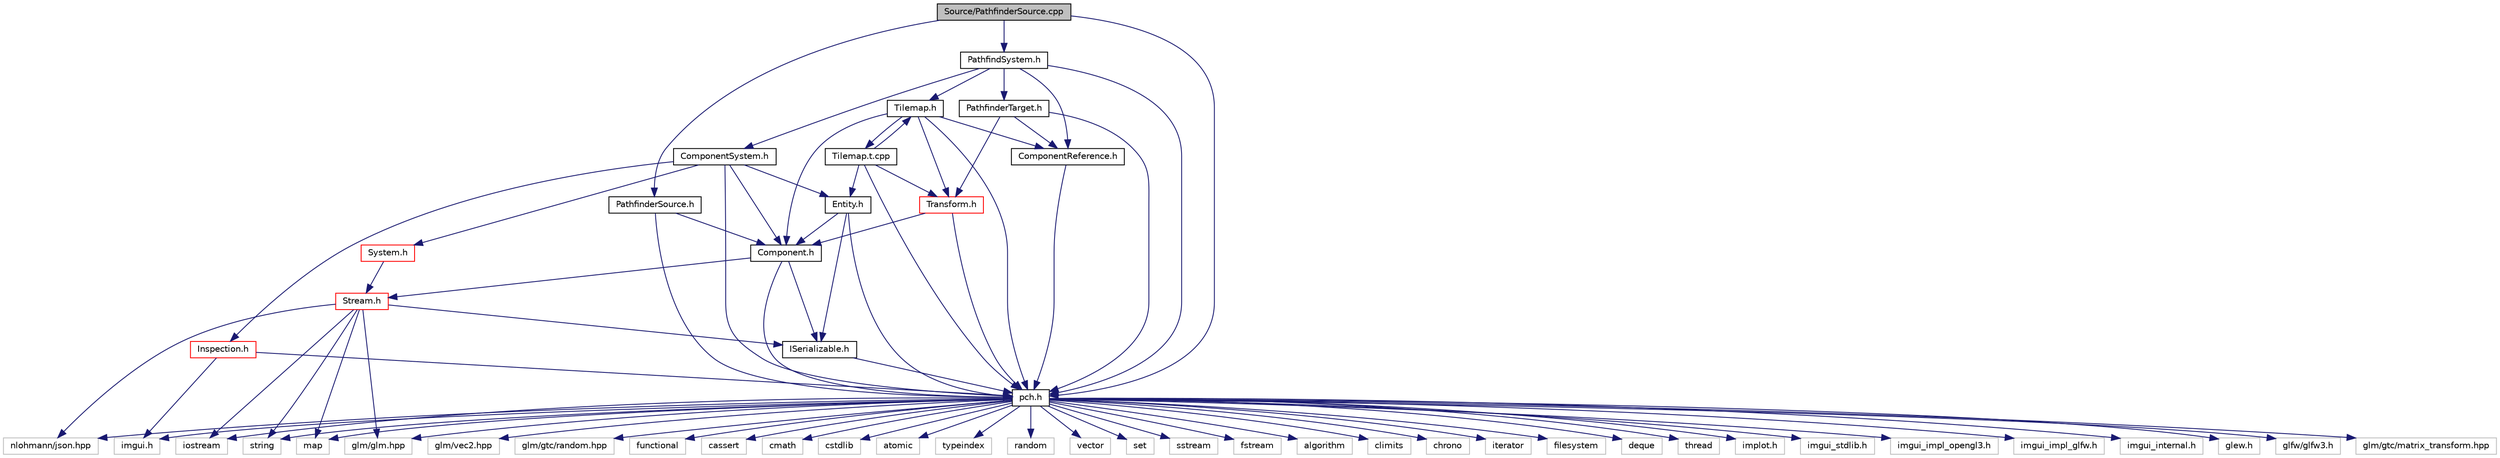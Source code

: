 digraph "Source/PathfinderSource.cpp"
{
 // LATEX_PDF_SIZE
  edge [fontname="Helvetica",fontsize="10",labelfontname="Helvetica",labelfontsize="10"];
  node [fontname="Helvetica",fontsize="10",shape=record];
  Node1 [label="Source/PathfinderSource.cpp",height=0.2,width=0.4,color="black", fillcolor="grey75", style="filled", fontcolor="black",tooltip="Defines parent entity as the map for pathfinding."];
  Node1 -> Node2 [color="midnightblue",fontsize="10",style="solid"];
  Node2 [label="pch.h",height=0.2,width=0.4,color="black", fillcolor="white", style="filled",URL="$pch_8h.html",tooltip="This is a precompiled header file."];
  Node2 -> Node3 [color="midnightblue",fontsize="10",style="solid"];
  Node3 [label="functional",height=0.2,width=0.4,color="grey75", fillcolor="white", style="filled",tooltip=" "];
  Node2 -> Node4 [color="midnightblue",fontsize="10",style="solid"];
  Node4 [label="iostream",height=0.2,width=0.4,color="grey75", fillcolor="white", style="filled",tooltip=" "];
  Node2 -> Node5 [color="midnightblue",fontsize="10",style="solid"];
  Node5 [label="cassert",height=0.2,width=0.4,color="grey75", fillcolor="white", style="filled",tooltip=" "];
  Node2 -> Node6 [color="midnightblue",fontsize="10",style="solid"];
  Node6 [label="cmath",height=0.2,width=0.4,color="grey75", fillcolor="white", style="filled",tooltip=" "];
  Node2 -> Node7 [color="midnightblue",fontsize="10",style="solid"];
  Node7 [label="cstdlib",height=0.2,width=0.4,color="grey75", fillcolor="white", style="filled",tooltip=" "];
  Node2 -> Node8 [color="midnightblue",fontsize="10",style="solid"];
  Node8 [label="atomic",height=0.2,width=0.4,color="grey75", fillcolor="white", style="filled",tooltip=" "];
  Node2 -> Node9 [color="midnightblue",fontsize="10",style="solid"];
  Node9 [label="typeindex",height=0.2,width=0.4,color="grey75", fillcolor="white", style="filled",tooltip=" "];
  Node2 -> Node10 [color="midnightblue",fontsize="10",style="solid"];
  Node10 [label="random",height=0.2,width=0.4,color="grey75", fillcolor="white", style="filled",tooltip=" "];
  Node2 -> Node11 [color="midnightblue",fontsize="10",style="solid"];
  Node11 [label="vector",height=0.2,width=0.4,color="grey75", fillcolor="white", style="filled",tooltip=" "];
  Node2 -> Node12 [color="midnightblue",fontsize="10",style="solid"];
  Node12 [label="string",height=0.2,width=0.4,color="grey75", fillcolor="white", style="filled",tooltip=" "];
  Node2 -> Node13 [color="midnightblue",fontsize="10",style="solid"];
  Node13 [label="map",height=0.2,width=0.4,color="grey75", fillcolor="white", style="filled",tooltip=" "];
  Node2 -> Node14 [color="midnightblue",fontsize="10",style="solid"];
  Node14 [label="set",height=0.2,width=0.4,color="grey75", fillcolor="white", style="filled",tooltip=" "];
  Node2 -> Node15 [color="midnightblue",fontsize="10",style="solid"];
  Node15 [label="sstream",height=0.2,width=0.4,color="grey75", fillcolor="white", style="filled",tooltip=" "];
  Node2 -> Node16 [color="midnightblue",fontsize="10",style="solid"];
  Node16 [label="fstream",height=0.2,width=0.4,color="grey75", fillcolor="white", style="filled",tooltip=" "];
  Node2 -> Node17 [color="midnightblue",fontsize="10",style="solid"];
  Node17 [label="algorithm",height=0.2,width=0.4,color="grey75", fillcolor="white", style="filled",tooltip=" "];
  Node2 -> Node18 [color="midnightblue",fontsize="10",style="solid"];
  Node18 [label="climits",height=0.2,width=0.4,color="grey75", fillcolor="white", style="filled",tooltip=" "];
  Node2 -> Node19 [color="midnightblue",fontsize="10",style="solid"];
  Node19 [label="chrono",height=0.2,width=0.4,color="grey75", fillcolor="white", style="filled",tooltip=" "];
  Node2 -> Node20 [color="midnightblue",fontsize="10",style="solid"];
  Node20 [label="iterator",height=0.2,width=0.4,color="grey75", fillcolor="white", style="filled",tooltip=" "];
  Node2 -> Node21 [color="midnightblue",fontsize="10",style="solid"];
  Node21 [label="filesystem",height=0.2,width=0.4,color="grey75", fillcolor="white", style="filled",tooltip=" "];
  Node2 -> Node22 [color="midnightblue",fontsize="10",style="solid"];
  Node22 [label="deque",height=0.2,width=0.4,color="grey75", fillcolor="white", style="filled",tooltip=" "];
  Node2 -> Node23 [color="midnightblue",fontsize="10",style="solid"];
  Node23 [label="thread",height=0.2,width=0.4,color="grey75", fillcolor="white", style="filled",tooltip=" "];
  Node2 -> Node24 [color="midnightblue",fontsize="10",style="solid"];
  Node24 [label="imgui.h",height=0.2,width=0.4,color="grey75", fillcolor="white", style="filled",tooltip=" "];
  Node2 -> Node25 [color="midnightblue",fontsize="10",style="solid"];
  Node25 [label="implot.h",height=0.2,width=0.4,color="grey75", fillcolor="white", style="filled",tooltip=" "];
  Node2 -> Node26 [color="midnightblue",fontsize="10",style="solid"];
  Node26 [label="imgui_stdlib.h",height=0.2,width=0.4,color="grey75", fillcolor="white", style="filled",tooltip=" "];
  Node2 -> Node27 [color="midnightblue",fontsize="10",style="solid"];
  Node27 [label="imgui_impl_opengl3.h",height=0.2,width=0.4,color="grey75", fillcolor="white", style="filled",tooltip=" "];
  Node2 -> Node28 [color="midnightblue",fontsize="10",style="solid"];
  Node28 [label="imgui_impl_glfw.h",height=0.2,width=0.4,color="grey75", fillcolor="white", style="filled",tooltip=" "];
  Node2 -> Node29 [color="midnightblue",fontsize="10",style="solid"];
  Node29 [label="imgui_internal.h",height=0.2,width=0.4,color="grey75", fillcolor="white", style="filled",tooltip=" "];
  Node2 -> Node30 [color="midnightblue",fontsize="10",style="solid"];
  Node30 [label="glew.h",height=0.2,width=0.4,color="grey75", fillcolor="white", style="filled",tooltip=" "];
  Node2 -> Node31 [color="midnightblue",fontsize="10",style="solid"];
  Node31 [label="glfw/glfw3.h",height=0.2,width=0.4,color="grey75", fillcolor="white", style="filled",tooltip=" "];
  Node2 -> Node32 [color="midnightblue",fontsize="10",style="solid"];
  Node32 [label="glm/glm.hpp",height=0.2,width=0.4,color="grey75", fillcolor="white", style="filled",tooltip=" "];
  Node2 -> Node33 [color="midnightblue",fontsize="10",style="solid"];
  Node33 [label="glm/gtc/matrix_transform.hpp",height=0.2,width=0.4,color="grey75", fillcolor="white", style="filled",tooltip=" "];
  Node2 -> Node34 [color="midnightblue",fontsize="10",style="solid"];
  Node34 [label="glm/vec2.hpp",height=0.2,width=0.4,color="grey75", fillcolor="white", style="filled",tooltip=" "];
  Node2 -> Node35 [color="midnightblue",fontsize="10",style="solid"];
  Node35 [label="glm/gtc/random.hpp",height=0.2,width=0.4,color="grey75", fillcolor="white", style="filled",tooltip=" "];
  Node2 -> Node36 [color="midnightblue",fontsize="10",style="solid"];
  Node36 [label="nlohmann/json.hpp",height=0.2,width=0.4,color="grey75", fillcolor="white", style="filled",tooltip=" "];
  Node1 -> Node37 [color="midnightblue",fontsize="10",style="solid"];
  Node37 [label="PathfinderSource.h",height=0.2,width=0.4,color="black", fillcolor="white", style="filled",URL="$PathfinderSource_8h.html",tooltip="Defines parent entity as the map for pathfinding."];
  Node37 -> Node2 [color="midnightblue",fontsize="10",style="solid"];
  Node37 -> Node38 [color="midnightblue",fontsize="10",style="solid"];
  Node38 [label="Component.h",height=0.2,width=0.4,color="black", fillcolor="white", style="filled",URL="$Component_8h.html",tooltip="Virtual component header."];
  Node38 -> Node2 [color="midnightblue",fontsize="10",style="solid"];
  Node38 -> Node39 [color="midnightblue",fontsize="10",style="solid"];
  Node39 [label="ISerializable.h",height=0.2,width=0.4,color="black", fillcolor="white", style="filled",URL="$ISerializable_8h.html",tooltip="interface for all serializable objects"];
  Node39 -> Node2 [color="midnightblue",fontsize="10",style="solid"];
  Node38 -> Node40 [color="midnightblue",fontsize="10",style="solid"];
  Node40 [label="Stream.h",height=0.2,width=0.4,color="red", fillcolor="white", style="filled",URL="$Stream_8h.html",tooltip="JSON File reading/writing."];
  Node40 -> Node12 [color="midnightblue",fontsize="10",style="solid"];
  Node40 -> Node13 [color="midnightblue",fontsize="10",style="solid"];
  Node40 -> Node32 [color="midnightblue",fontsize="10",style="solid"];
  Node40 -> Node36 [color="midnightblue",fontsize="10",style="solid"];
  Node40 -> Node4 [color="midnightblue",fontsize="10",style="solid"];
  Node40 -> Node39 [color="midnightblue",fontsize="10",style="solid"];
  Node1 -> Node43 [color="midnightblue",fontsize="10",style="solid"];
  Node43 [label="PathfindSystem.h",height=0.2,width=0.4,color="black", fillcolor="white", style="filled",URL="$PathfindSystem_8h.html",tooltip="System in charge of pathfinding. Keeps track of targets, runs the flowfield algorithm."];
  Node43 -> Node2 [color="midnightblue",fontsize="10",style="solid"];
  Node43 -> Node44 [color="midnightblue",fontsize="10",style="solid"];
  Node44 [label="ComponentSystem.h",height=0.2,width=0.4,color="black", fillcolor="white", style="filled",URL="$ComponentSystem_8h.html",tooltip="System that keeps track of a specific kind of Component."];
  Node44 -> Node2 [color="midnightblue",fontsize="10",style="solid"];
  Node44 -> Node45 [color="midnightblue",fontsize="10",style="solid"];
  Node45 [label="System.h",height=0.2,width=0.4,color="red", fillcolor="white", style="filled",URL="$System_8h.html",tooltip="Base class for all Systems."];
  Node45 -> Node40 [color="midnightblue",fontsize="10",style="solid"];
  Node44 -> Node38 [color="midnightblue",fontsize="10",style="solid"];
  Node44 -> Node47 [color="midnightblue",fontsize="10",style="solid"];
  Node47 [label="Entity.h",height=0.2,width=0.4,color="black", fillcolor="white", style="filled",URL="$Entity_8h.html",tooltip="Entity class which holds Components."];
  Node47 -> Node2 [color="midnightblue",fontsize="10",style="solid"];
  Node47 -> Node38 [color="midnightblue",fontsize="10",style="solid"];
  Node47 -> Node39 [color="midnightblue",fontsize="10",style="solid"];
  Node44 -> Node48 [color="midnightblue",fontsize="10",style="solid"];
  Node48 [label="Inspection.h",height=0.2,width=0.4,color="red", fillcolor="white", style="filled",URL="$Inspection_8h.html",tooltip="Helper methods for inspecting things."];
  Node48 -> Node2 [color="midnightblue",fontsize="10",style="solid"];
  Node48 -> Node24 [color="midnightblue",fontsize="10",style="solid"];
  Node43 -> Node54 [color="midnightblue",fontsize="10",style="solid"];
  Node54 [label="ComponentReference.h",height=0.2,width=0.4,color="black", fillcolor="white", style="filled",URL="$ComponentReference_8h.html",tooltip="a reference to a component in the scene"];
  Node54 -> Node2 [color="midnightblue",fontsize="10",style="solid"];
  Node43 -> Node55 [color="midnightblue",fontsize="10",style="solid"];
  Node55 [label="PathfinderTarget.h",height=0.2,width=0.4,color="black", fillcolor="white", style="filled",URL="$PathfinderTarget_8h.html",tooltip="Marks parent entity as a target for the enemies."];
  Node55 -> Node2 [color="midnightblue",fontsize="10",style="solid"];
  Node55 -> Node54 [color="midnightblue",fontsize="10",style="solid"];
  Node55 -> Node56 [color="midnightblue",fontsize="10",style="solid"];
  Node56 [label="Transform.h",height=0.2,width=0.4,color="red", fillcolor="white", style="filled",URL="$Transform_8h.html",tooltip="Transform."];
  Node56 -> Node2 [color="midnightblue",fontsize="10",style="solid"];
  Node56 -> Node38 [color="midnightblue",fontsize="10",style="solid"];
  Node43 -> Node57 [color="midnightblue",fontsize="10",style="solid"];
  Node57 [label="Tilemap.h",height=0.2,width=0.4,color="black", fillcolor="white", style="filled",URL="$Tilemap_8h.html",tooltip="Tilemap component - loads and manages a tilemap array."];
  Node57 -> Node2 [color="midnightblue",fontsize="10",style="solid"];
  Node57 -> Node38 [color="midnightblue",fontsize="10",style="solid"];
  Node57 -> Node54 [color="midnightblue",fontsize="10",style="solid"];
  Node57 -> Node56 [color="midnightblue",fontsize="10",style="solid"];
  Node57 -> Node58 [color="midnightblue",fontsize="10",style="solid"];
  Node58 [label="Tilemap.t.cpp",height=0.2,width=0.4,color="black", fillcolor="white", style="filled",URL="$Tilemap_8t_8cpp.html",tooltip="Tilemap component - loads and manages a tilemap array."];
  Node58 -> Node2 [color="midnightblue",fontsize="10",style="solid"];
  Node58 -> Node57 [color="midnightblue",fontsize="10",style="solid"];
  Node58 -> Node47 [color="midnightblue",fontsize="10",style="solid"];
  Node58 -> Node56 [color="midnightblue",fontsize="10",style="solid"];
}
